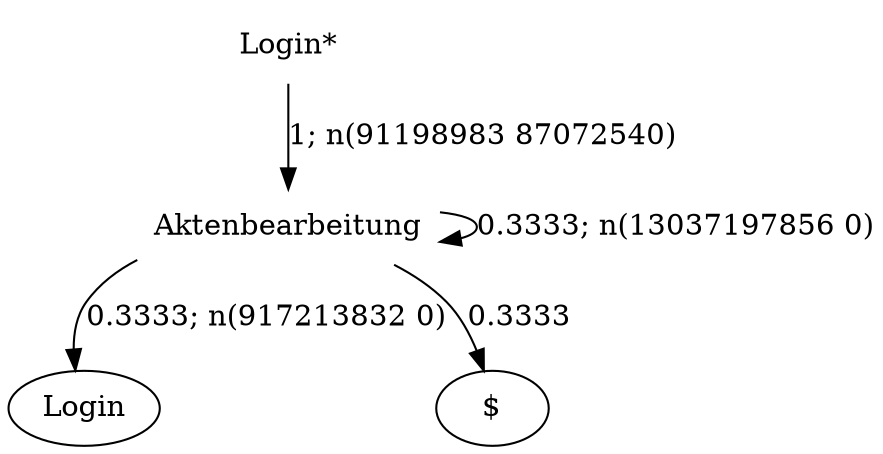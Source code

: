 digraph G {"Login*" [label="Login*",shape=none];"Aktenbearbeitung" [label="Aktenbearbeitung",shape=none];"Login*"->"Aktenbearbeitung" [style=solid,label="1; n(91198983 87072540)"];"Aktenbearbeitung"->"Login" [style=solid,label="0.3333; n(917213832 0)"];"Aktenbearbeitung"->"Aktenbearbeitung" [style=solid,label="0.3333; n(13037197856 0)"];"Aktenbearbeitung"->"$" [style=solid,label="0.3333"];}